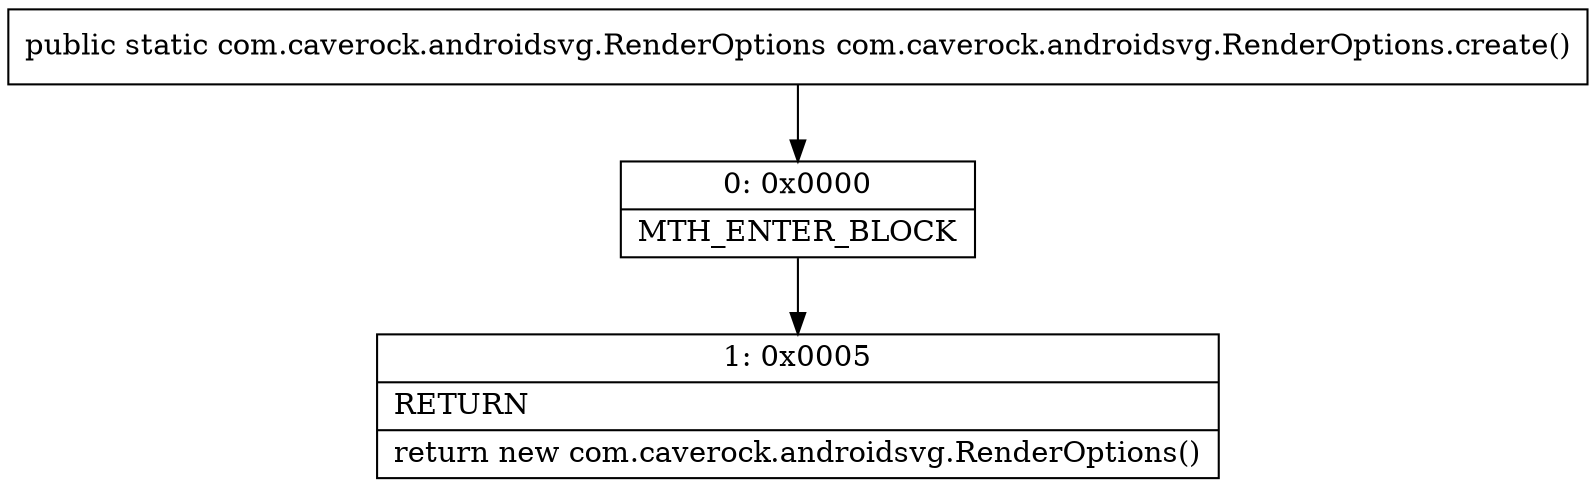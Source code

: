 digraph "CFG forcom.caverock.androidsvg.RenderOptions.create()Lcom\/caverock\/androidsvg\/RenderOptions;" {
Node_0 [shape=record,label="{0\:\ 0x0000|MTH_ENTER_BLOCK\l}"];
Node_1 [shape=record,label="{1\:\ 0x0005|RETURN\l|return new com.caverock.androidsvg.RenderOptions()\l}"];
MethodNode[shape=record,label="{public static com.caverock.androidsvg.RenderOptions com.caverock.androidsvg.RenderOptions.create() }"];
MethodNode -> Node_0;
Node_0 -> Node_1;
}

